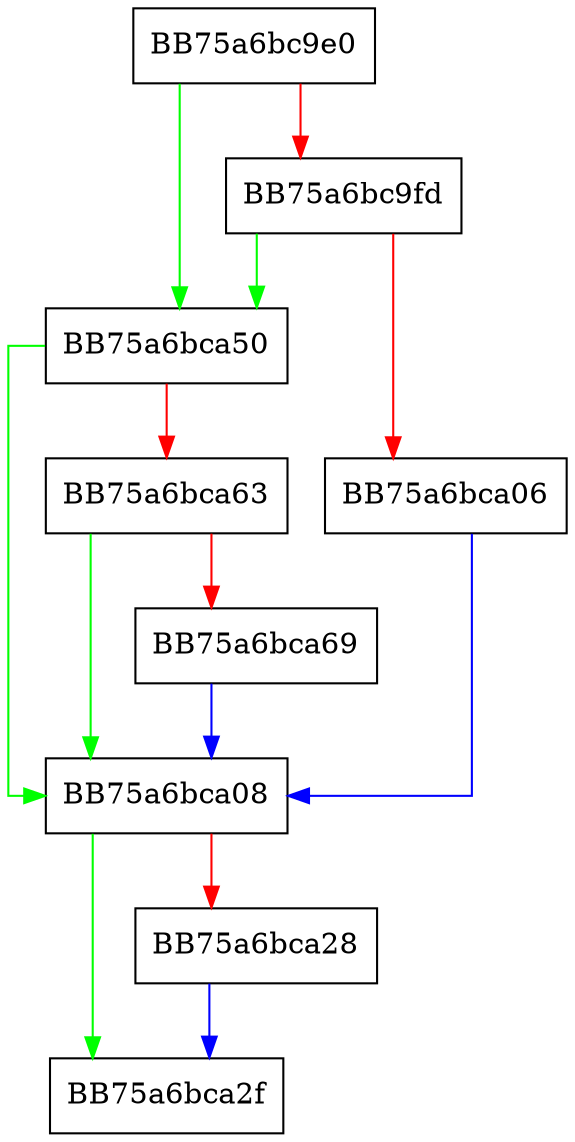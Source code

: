 digraph LoadTrustedInstallerHardeningExcludeFlagsDbVar {
  node [shape="box"];
  graph [splines=ortho];
  BB75a6bc9e0 -> BB75a6bca50 [color="green"];
  BB75a6bc9e0 -> BB75a6bc9fd [color="red"];
  BB75a6bc9fd -> BB75a6bca50 [color="green"];
  BB75a6bc9fd -> BB75a6bca06 [color="red"];
  BB75a6bca06 -> BB75a6bca08 [color="blue"];
  BB75a6bca08 -> BB75a6bca2f [color="green"];
  BB75a6bca08 -> BB75a6bca28 [color="red"];
  BB75a6bca28 -> BB75a6bca2f [color="blue"];
  BB75a6bca50 -> BB75a6bca08 [color="green"];
  BB75a6bca50 -> BB75a6bca63 [color="red"];
  BB75a6bca63 -> BB75a6bca08 [color="green"];
  BB75a6bca63 -> BB75a6bca69 [color="red"];
  BB75a6bca69 -> BB75a6bca08 [color="blue"];
}